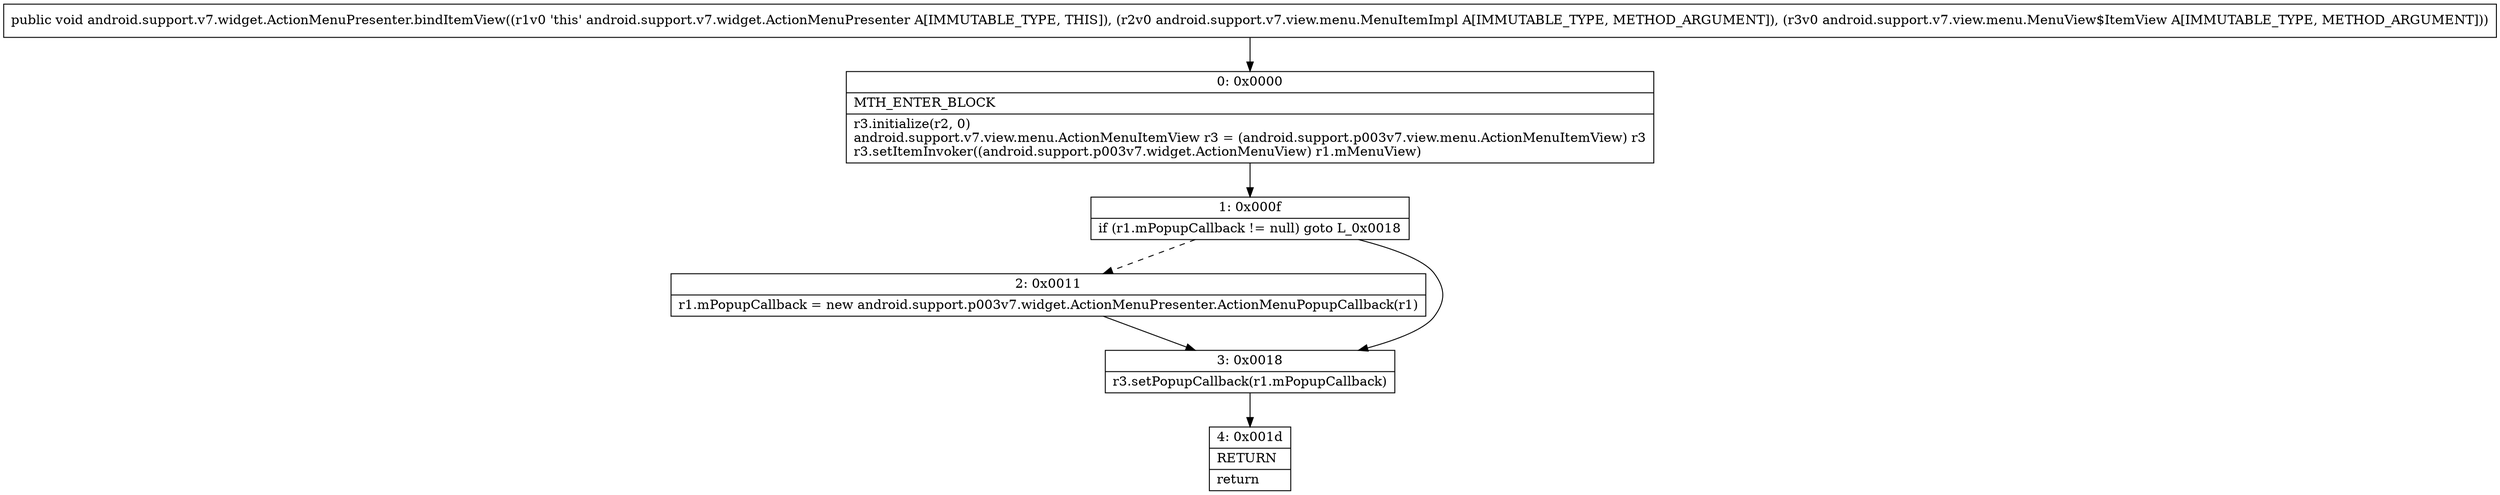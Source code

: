 digraph "CFG forandroid.support.v7.widget.ActionMenuPresenter.bindItemView(Landroid\/support\/v7\/view\/menu\/MenuItemImpl;Landroid\/support\/v7\/view\/menu\/MenuView$ItemView;)V" {
Node_0 [shape=record,label="{0\:\ 0x0000|MTH_ENTER_BLOCK\l|r3.initialize(r2, 0)\landroid.support.v7.view.menu.ActionMenuItemView r3 = (android.support.p003v7.view.menu.ActionMenuItemView) r3\lr3.setItemInvoker((android.support.p003v7.widget.ActionMenuView) r1.mMenuView)\l}"];
Node_1 [shape=record,label="{1\:\ 0x000f|if (r1.mPopupCallback != null) goto L_0x0018\l}"];
Node_2 [shape=record,label="{2\:\ 0x0011|r1.mPopupCallback = new android.support.p003v7.widget.ActionMenuPresenter.ActionMenuPopupCallback(r1)\l}"];
Node_3 [shape=record,label="{3\:\ 0x0018|r3.setPopupCallback(r1.mPopupCallback)\l}"];
Node_4 [shape=record,label="{4\:\ 0x001d|RETURN\l|return\l}"];
MethodNode[shape=record,label="{public void android.support.v7.widget.ActionMenuPresenter.bindItemView((r1v0 'this' android.support.v7.widget.ActionMenuPresenter A[IMMUTABLE_TYPE, THIS]), (r2v0 android.support.v7.view.menu.MenuItemImpl A[IMMUTABLE_TYPE, METHOD_ARGUMENT]), (r3v0 android.support.v7.view.menu.MenuView$ItemView A[IMMUTABLE_TYPE, METHOD_ARGUMENT])) }"];
MethodNode -> Node_0;
Node_0 -> Node_1;
Node_1 -> Node_2[style=dashed];
Node_1 -> Node_3;
Node_2 -> Node_3;
Node_3 -> Node_4;
}

